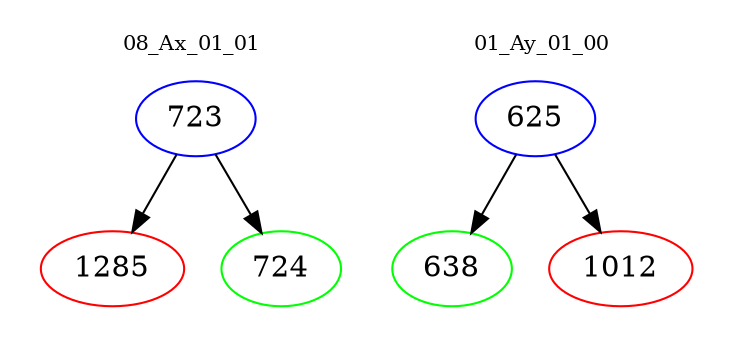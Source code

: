 digraph{
subgraph cluster_0 {
color = white
label = "08_Ax_01_01";
fontsize=10;
T0_723 [label="723", color="blue"]
T0_723 -> T0_1285 [color="black"]
T0_1285 [label="1285", color="red"]
T0_723 -> T0_724 [color="black"]
T0_724 [label="724", color="green"]
}
subgraph cluster_1 {
color = white
label = "01_Ay_01_00";
fontsize=10;
T1_625 [label="625", color="blue"]
T1_625 -> T1_638 [color="black"]
T1_638 [label="638", color="green"]
T1_625 -> T1_1012 [color="black"]
T1_1012 [label="1012", color="red"]
}
}
